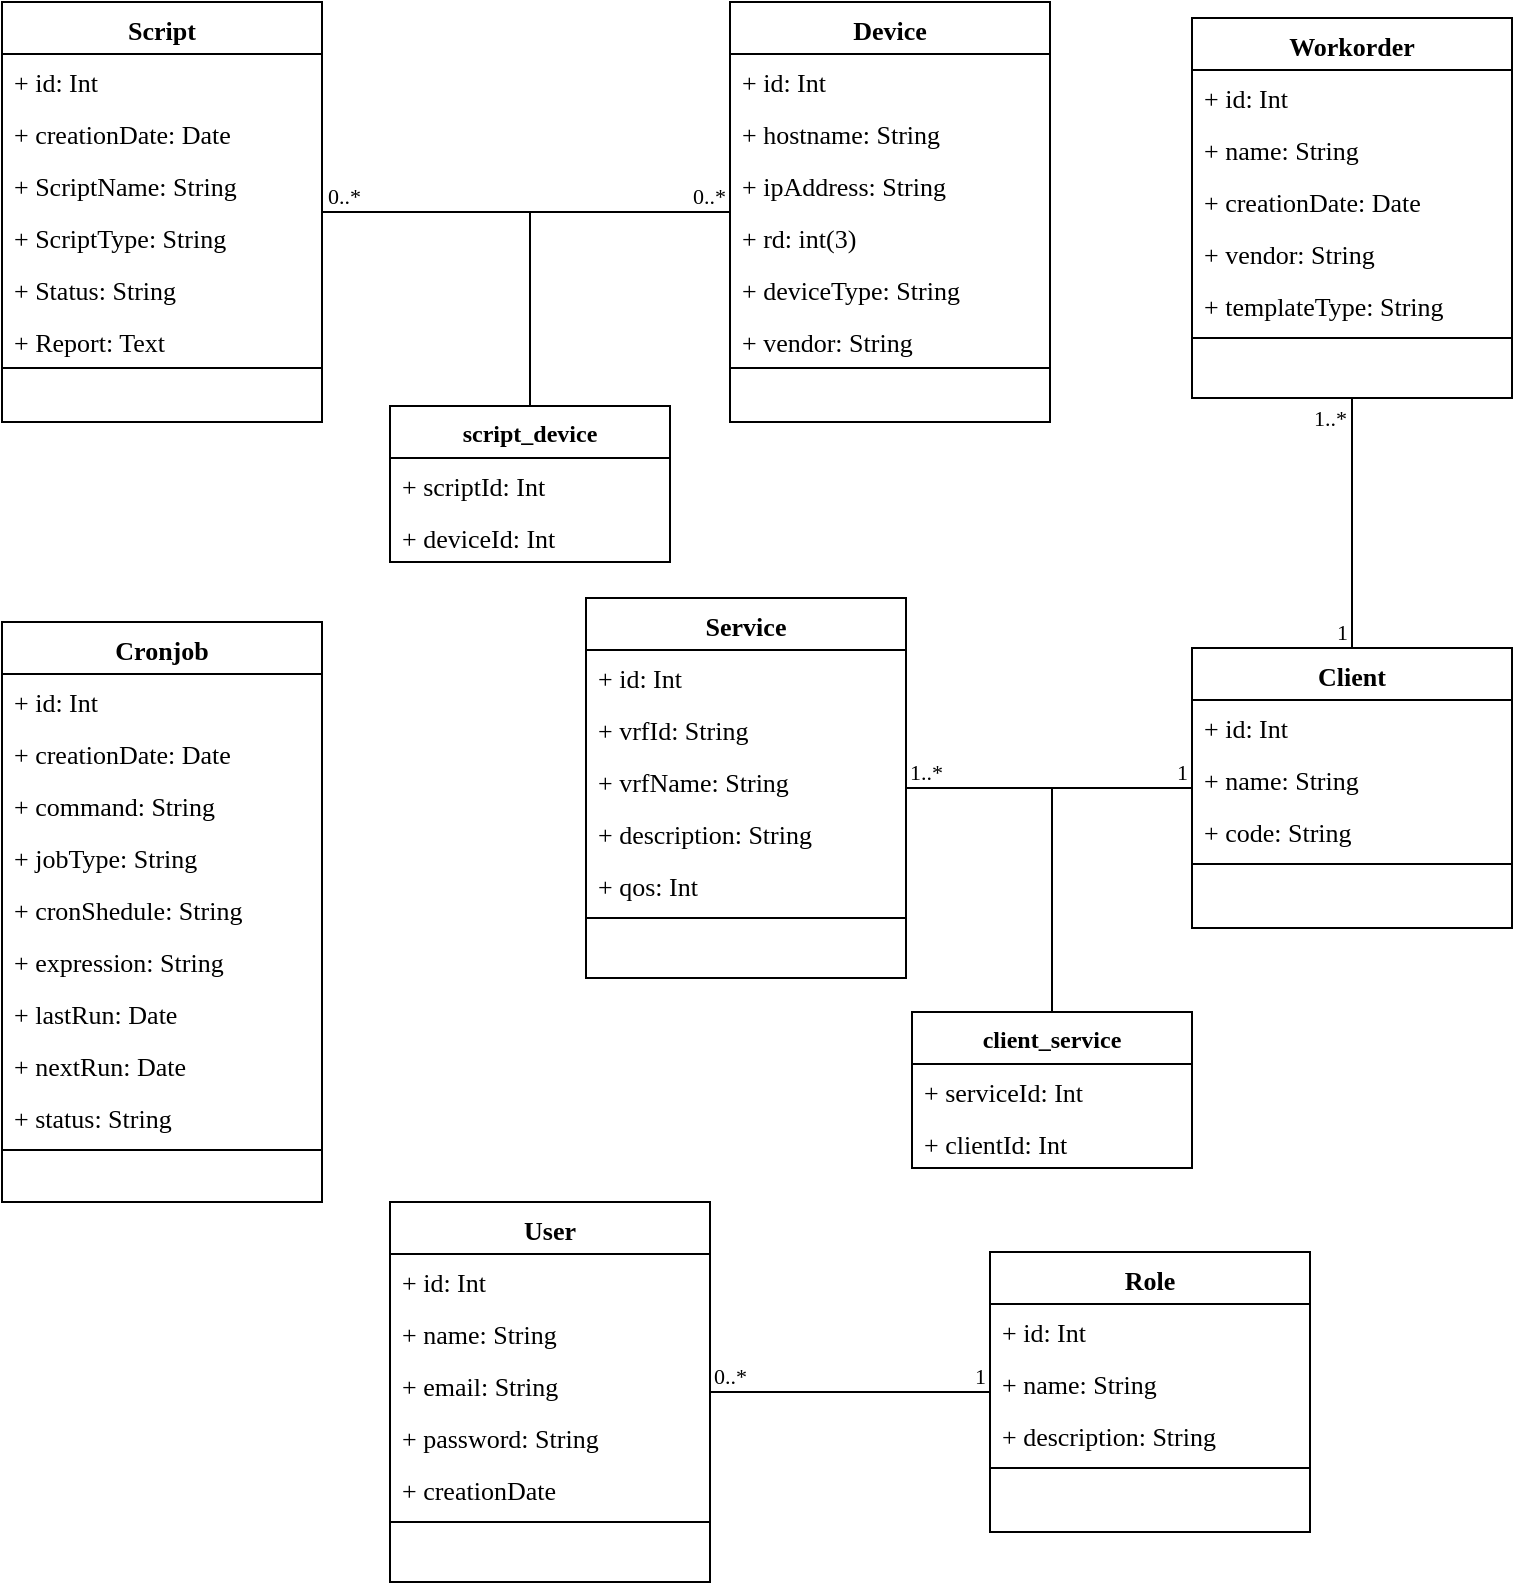 <mxfile version="13.6.5" type="github">
  <diagram id="C5RBs43oDa-KdzZeNtuy" name="Page-1">
    <mxGraphModel dx="1483" dy="783" grid="1" gridSize="10" guides="1" tooltips="1" connect="1" arrows="1" fold="1" page="1" pageScale="1" pageWidth="827" pageHeight="1169" math="0" shadow="0" extFonts="Old Standard TT^https://fonts.googleapis.com/css?family=Old+Standard+TT">
      <root>
        <mxCell id="WIyWlLk6GJQsqaUBKTNV-0" />
        <mxCell id="WIyWlLk6GJQsqaUBKTNV-1" parent="WIyWlLk6GJQsqaUBKTNV-0" />
        <mxCell id="9OyCvRePDQKFfZRagJJl-12" value="Script" style="swimlane;fontStyle=1;align=center;verticalAlign=top;childLayout=stackLayout;horizontal=1;startSize=26;horizontalStack=0;resizeParent=1;resizeLast=0;collapsible=1;marginBottom=0;rounded=0;shadow=0;strokeWidth=1;fontFamily=Old Standard TT;fontSize=13;" vertex="1" parent="WIyWlLk6GJQsqaUBKTNV-1">
          <mxGeometry x="56" y="230" width="160" height="210" as="geometry">
            <mxRectangle x="340" y="380" width="170" height="26" as="alternateBounds" />
          </mxGeometry>
        </mxCell>
        <mxCell id="9OyCvRePDQKFfZRagJJl-103" value="+ id: Int" style="text;align=left;verticalAlign=top;spacingLeft=4;spacingRight=4;overflow=hidden;rotatable=0;points=[[0,0.5],[1,0.5]];portConstraint=eastwest;fontFamily=Old Standard TT;fontStyle=0;fontSize=13;" vertex="1" parent="9OyCvRePDQKFfZRagJJl-12">
          <mxGeometry y="26" width="160" height="26" as="geometry" />
        </mxCell>
        <mxCell id="9OyCvRePDQKFfZRagJJl-13" value="+ creationDate: Date" style="text;align=left;verticalAlign=top;spacingLeft=4;spacingRight=4;overflow=hidden;rotatable=0;points=[[0,0.5],[1,0.5]];portConstraint=eastwest;fontFamily=Old Standard TT;fontStyle=0;fontSize=13;" vertex="1" parent="9OyCvRePDQKFfZRagJJl-12">
          <mxGeometry y="52" width="160" height="26" as="geometry" />
        </mxCell>
        <mxCell id="9OyCvRePDQKFfZRagJJl-21" value="+ ScriptName: String" style="text;align=left;verticalAlign=top;spacingLeft=4;spacingRight=4;overflow=hidden;rotatable=0;points=[[0,0.5],[1,0.5]];portConstraint=eastwest;fontSize=13;fontFamily=Old Standard TT;" vertex="1" parent="9OyCvRePDQKFfZRagJJl-12">
          <mxGeometry y="78" width="160" height="26" as="geometry" />
        </mxCell>
        <mxCell id="9OyCvRePDQKFfZRagJJl-23" value="+ ScriptType: String" style="text;align=left;verticalAlign=top;spacingLeft=4;spacingRight=4;overflow=hidden;rotatable=0;points=[[0,0.5],[1,0.5]];portConstraint=eastwest;fontFamily=Old Standard TT;fontSize=13;" vertex="1" parent="9OyCvRePDQKFfZRagJJl-12">
          <mxGeometry y="104" width="160" height="26" as="geometry" />
        </mxCell>
        <mxCell id="9OyCvRePDQKFfZRagJJl-25" value="+ Status: String" style="text;align=left;verticalAlign=top;spacingLeft=4;spacingRight=4;overflow=hidden;rotatable=0;points=[[0,0.5],[1,0.5]];portConstraint=eastwest;fontFamily=Old Standard TT;fontSize=13;" vertex="1" parent="9OyCvRePDQKFfZRagJJl-12">
          <mxGeometry y="130" width="160" height="26" as="geometry" />
        </mxCell>
        <mxCell id="9OyCvRePDQKFfZRagJJl-27" value="+ Report: Text" style="text;align=left;verticalAlign=top;spacingLeft=4;spacingRight=4;overflow=hidden;rotatable=0;points=[[0,0.5],[1,0.5]];portConstraint=eastwest;fontFamily=Old Standard TT;fontSize=13;" vertex="1" parent="9OyCvRePDQKFfZRagJJl-12">
          <mxGeometry y="156" width="160" height="23" as="geometry" />
        </mxCell>
        <mxCell id="9OyCvRePDQKFfZRagJJl-29" value="" style="line;html=1;strokeWidth=1;align=left;verticalAlign=middle;spacingTop=-1;spacingLeft=3;spacingRight=3;rotatable=0;labelPosition=right;points=[];portConstraint=eastwest;" vertex="1" parent="9OyCvRePDQKFfZRagJJl-12">
          <mxGeometry y="179" width="160" height="8" as="geometry" />
        </mxCell>
        <mxCell id="9OyCvRePDQKFfZRagJJl-39" value="Workorder" style="swimlane;fontStyle=1;align=center;verticalAlign=top;childLayout=stackLayout;horizontal=1;startSize=26;horizontalStack=0;resizeParent=1;resizeLast=0;collapsible=1;marginBottom=0;rounded=0;shadow=0;strokeWidth=1;fontSize=13;fontFamily=Old Standard TT;" vertex="1" parent="WIyWlLk6GJQsqaUBKTNV-1">
          <mxGeometry x="651" y="238" width="160" height="190" as="geometry">
            <mxRectangle x="340" y="380" width="170" height="26" as="alternateBounds" />
          </mxGeometry>
        </mxCell>
        <mxCell id="9OyCvRePDQKFfZRagJJl-105" value="+ id: Int" style="text;align=left;verticalAlign=top;spacingLeft=4;spacingRight=4;overflow=hidden;rotatable=0;points=[[0,0.5],[1,0.5]];portConstraint=eastwest;fontFamily=Old Standard TT;fontStyle=0;fontSize=13;" vertex="1" parent="9OyCvRePDQKFfZRagJJl-39">
          <mxGeometry y="26" width="160" height="26" as="geometry" />
        </mxCell>
        <mxCell id="9OyCvRePDQKFfZRagJJl-40" value="+ name: String" style="text;align=left;verticalAlign=top;spacingLeft=4;spacingRight=4;overflow=hidden;rotatable=0;points=[[0,0.5],[1,0.5]];portConstraint=eastwest;fontFamily=Old Standard TT;fontSize=13;" vertex="1" parent="9OyCvRePDQKFfZRagJJl-39">
          <mxGeometry y="52" width="160" height="26" as="geometry" />
        </mxCell>
        <mxCell id="9OyCvRePDQKFfZRagJJl-41" value="+ creationDate: Date" style="text;align=left;verticalAlign=top;spacingLeft=4;spacingRight=4;overflow=hidden;rotatable=0;points=[[0,0.5],[1,0.5]];portConstraint=eastwest;fontFamily=Old Standard TT;fontSize=13;" vertex="1" parent="9OyCvRePDQKFfZRagJJl-39">
          <mxGeometry y="78" width="160" height="26" as="geometry" />
        </mxCell>
        <mxCell id="9OyCvRePDQKFfZRagJJl-42" value="+ vendor: String" style="text;align=left;verticalAlign=top;spacingLeft=4;spacingRight=4;overflow=hidden;rotatable=0;points=[[0,0.5],[1,0.5]];portConstraint=eastwest;fontFamily=Old Standard TT;fontSize=13;" vertex="1" parent="9OyCvRePDQKFfZRagJJl-39">
          <mxGeometry y="104" width="160" height="26" as="geometry" />
        </mxCell>
        <mxCell id="9OyCvRePDQKFfZRagJJl-43" value="+ templateType: String" style="text;align=left;verticalAlign=top;spacingLeft=4;spacingRight=4;overflow=hidden;rotatable=0;points=[[0,0.5],[1,0.5]];portConstraint=eastwest;fontFamily=Old Standard TT;fontSize=13;" vertex="1" parent="9OyCvRePDQKFfZRagJJl-39">
          <mxGeometry y="130" width="160" height="26" as="geometry" />
        </mxCell>
        <mxCell id="9OyCvRePDQKFfZRagJJl-45" value="" style="line;html=1;strokeWidth=1;align=left;verticalAlign=middle;spacingTop=-1;spacingLeft=3;spacingRight=3;rotatable=0;labelPosition=right;points=[];portConstraint=eastwest;" vertex="1" parent="9OyCvRePDQKFfZRagJJl-39">
          <mxGeometry y="156" width="160" height="8" as="geometry" />
        </mxCell>
        <mxCell id="9OyCvRePDQKFfZRagJJl-53" value="Service" style="swimlane;fontStyle=1;align=center;verticalAlign=top;childLayout=stackLayout;horizontal=1;startSize=26;horizontalStack=0;resizeParent=1;resizeLast=0;collapsible=1;marginBottom=0;rounded=0;shadow=0;strokeWidth=1;fontFamily=Old Standard TT;fontSize=13;" vertex="1" parent="WIyWlLk6GJQsqaUBKTNV-1">
          <mxGeometry x="348" y="528" width="160" height="190" as="geometry">
            <mxRectangle x="340" y="380" width="170" height="26" as="alternateBounds" />
          </mxGeometry>
        </mxCell>
        <mxCell id="9OyCvRePDQKFfZRagJJl-107" value="+ id: Int" style="text;align=left;verticalAlign=top;spacingLeft=4;spacingRight=4;overflow=hidden;rotatable=0;points=[[0,0.5],[1,0.5]];portConstraint=eastwest;fontFamily=Old Standard TT;fontStyle=0;fontSize=13;" vertex="1" parent="9OyCvRePDQKFfZRagJJl-53">
          <mxGeometry y="26" width="160" height="26" as="geometry" />
        </mxCell>
        <mxCell id="9OyCvRePDQKFfZRagJJl-54" value="+ vrfId: String" style="text;align=left;verticalAlign=top;spacingLeft=4;spacingRight=4;overflow=hidden;rotatable=0;points=[[0,0.5],[1,0.5]];portConstraint=eastwest;fontFamily=Old Standard TT;fontStyle=0;fontSize=13;" vertex="1" parent="9OyCvRePDQKFfZRagJJl-53">
          <mxGeometry y="52" width="160" height="26" as="geometry" />
        </mxCell>
        <mxCell id="9OyCvRePDQKFfZRagJJl-55" value="+ vrfName: String" style="text;align=left;verticalAlign=top;spacingLeft=4;spacingRight=4;overflow=hidden;rotatable=0;points=[[0,0.5],[1,0.5]];portConstraint=eastwest;fontSize=13;fontFamily=Old Standard TT;" vertex="1" parent="9OyCvRePDQKFfZRagJJl-53">
          <mxGeometry y="78" width="160" height="26" as="geometry" />
        </mxCell>
        <mxCell id="9OyCvRePDQKFfZRagJJl-56" value="+ description: String" style="text;align=left;verticalAlign=top;spacingLeft=4;spacingRight=4;overflow=hidden;rotatable=0;points=[[0,0.5],[1,0.5]];portConstraint=eastwest;fontFamily=Old Standard TT;fontSize=13;" vertex="1" parent="9OyCvRePDQKFfZRagJJl-53">
          <mxGeometry y="104" width="160" height="26" as="geometry" />
        </mxCell>
        <mxCell id="9OyCvRePDQKFfZRagJJl-57" value="+ qos: Int" style="text;align=left;verticalAlign=top;spacingLeft=4;spacingRight=4;overflow=hidden;rotatable=0;points=[[0,0.5],[1,0.5]];portConstraint=eastwest;fontFamily=Old Standard TT;fontSize=13;" vertex="1" parent="9OyCvRePDQKFfZRagJJl-53">
          <mxGeometry y="130" width="160" height="26" as="geometry" />
        </mxCell>
        <mxCell id="9OyCvRePDQKFfZRagJJl-59" value="" style="line;html=1;strokeWidth=1;align=left;verticalAlign=middle;spacingTop=-1;spacingLeft=3;spacingRight=3;rotatable=0;labelPosition=right;points=[];portConstraint=eastwest;" vertex="1" parent="9OyCvRePDQKFfZRagJJl-53">
          <mxGeometry y="156" width="160" height="8" as="geometry" />
        </mxCell>
        <mxCell id="9OyCvRePDQKFfZRagJJl-120" value="" style="endArrow=none;html=1;edgeStyle=orthogonalEdgeStyle;fontFamily=Old Standard TT;fontSize=11;" edge="1" parent="WIyWlLk6GJQsqaUBKTNV-1" source="9OyCvRePDQKFfZRagJJl-12" target="9OyCvRePDQKFfZRagJJl-32">
          <mxGeometry relative="1" as="geometry">
            <mxPoint x="221" y="334.76" as="sourcePoint" />
            <mxPoint x="381" y="334.76" as="targetPoint" />
          </mxGeometry>
        </mxCell>
        <mxCell id="9OyCvRePDQKFfZRagJJl-121" value="&lt;font face=&quot;Old Standard TT&quot;&gt;0..*&lt;/font&gt;" style="edgeLabel;resizable=0;html=1;align=left;verticalAlign=bottom;labelBackgroundColor=none;" connectable="0" vertex="1" parent="9OyCvRePDQKFfZRagJJl-120">
          <mxGeometry x="-1" relative="1" as="geometry">
            <mxPoint x="1" as="offset" />
          </mxGeometry>
        </mxCell>
        <mxCell id="9OyCvRePDQKFfZRagJJl-122" value="&lt;font face=&quot;Old Standard TT&quot;&gt;0..*&lt;/font&gt;" style="edgeLabel;resizable=0;html=1;align=right;verticalAlign=bottom;labelBackgroundColor=none;" connectable="0" vertex="1" parent="9OyCvRePDQKFfZRagJJl-120">
          <mxGeometry x="1" relative="1" as="geometry">
            <mxPoint x="-2" as="offset" />
          </mxGeometry>
        </mxCell>
        <mxCell id="9OyCvRePDQKFfZRagJJl-90" value="Client" style="swimlane;fontStyle=1;align=center;verticalAlign=top;childLayout=stackLayout;horizontal=1;startSize=26;horizontalStack=0;resizeParent=1;resizeLast=0;collapsible=1;marginBottom=0;rounded=0;shadow=0;strokeWidth=1;fontFamily=Old Standard TT;fontSize=13;" vertex="1" parent="WIyWlLk6GJQsqaUBKTNV-1">
          <mxGeometry x="651" y="553" width="160" height="140" as="geometry">
            <mxRectangle x="340" y="380" width="170" height="26" as="alternateBounds" />
          </mxGeometry>
        </mxCell>
        <mxCell id="9OyCvRePDQKFfZRagJJl-108" value="+ id: Int" style="text;align=left;verticalAlign=top;spacingLeft=4;spacingRight=4;overflow=hidden;rotatable=0;points=[[0,0.5],[1,0.5]];portConstraint=eastwest;fontFamily=Old Standard TT;fontStyle=0;fontSize=13;" vertex="1" parent="9OyCvRePDQKFfZRagJJl-90">
          <mxGeometry y="26" width="160" height="26" as="geometry" />
        </mxCell>
        <mxCell id="9OyCvRePDQKFfZRagJJl-91" value="+ name: String" style="text;align=left;verticalAlign=top;spacingLeft=4;spacingRight=4;overflow=hidden;rotatable=0;points=[[0,0.5],[1,0.5]];portConstraint=eastwest;fontFamily=Old Standard TT;fontStyle=0;fontSize=13;" vertex="1" parent="9OyCvRePDQKFfZRagJJl-90">
          <mxGeometry y="52" width="160" height="26" as="geometry" />
        </mxCell>
        <mxCell id="9OyCvRePDQKFfZRagJJl-92" value="+ code: String" style="text;align=left;verticalAlign=top;spacingLeft=4;spacingRight=4;overflow=hidden;rotatable=0;points=[[0,0.5],[1,0.5]];portConstraint=eastwest;fontSize=13;fontFamily=Old Standard TT;" vertex="1" parent="9OyCvRePDQKFfZRagJJl-90">
          <mxGeometry y="78" width="160" height="26" as="geometry" />
        </mxCell>
        <mxCell id="9OyCvRePDQKFfZRagJJl-95" value="" style="line;html=1;strokeWidth=1;align=left;verticalAlign=middle;spacingTop=-1;spacingLeft=3;spacingRight=3;rotatable=0;labelPosition=right;points=[];portConstraint=eastwest;" vertex="1" parent="9OyCvRePDQKFfZRagJJl-90">
          <mxGeometry y="104" width="160" height="8" as="geometry" />
        </mxCell>
        <mxCell id="9OyCvRePDQKFfZRagJJl-138" value="" style="endArrow=none;html=1;edgeStyle=orthogonalEdgeStyle;fontFamily=Old Standard TT;fontSize=11;" edge="1" parent="WIyWlLk6GJQsqaUBKTNV-1" source="9OyCvRePDQKFfZRagJJl-39" target="9OyCvRePDQKFfZRagJJl-90">
          <mxGeometry relative="1" as="geometry">
            <mxPoint x="710" y="470" as="sourcePoint" />
            <mxPoint x="870" y="470" as="targetPoint" />
          </mxGeometry>
        </mxCell>
        <mxCell id="9OyCvRePDQKFfZRagJJl-139" value="&lt;font face=&quot;Old Standard TT&quot;&gt;1..*&lt;/font&gt;" style="edgeLabel;resizable=0;html=1;align=left;verticalAlign=bottom;labelBackgroundColor=none;" connectable="0" vertex="1" parent="9OyCvRePDQKFfZRagJJl-138">
          <mxGeometry x="-1" relative="1" as="geometry">
            <mxPoint x="-21" y="18" as="offset" />
          </mxGeometry>
        </mxCell>
        <mxCell id="9OyCvRePDQKFfZRagJJl-140" value="&lt;font face=&quot;Old Standard TT&quot;&gt;1&lt;/font&gt;" style="edgeLabel;resizable=0;html=1;align=right;verticalAlign=bottom;labelBackgroundColor=none;" connectable="0" vertex="1" parent="9OyCvRePDQKFfZRagJJl-138">
          <mxGeometry x="1" relative="1" as="geometry">
            <mxPoint x="-2" as="offset" />
          </mxGeometry>
        </mxCell>
        <mxCell id="9OyCvRePDQKFfZRagJJl-141" value="" style="endArrow=none;html=1;edgeStyle=orthogonalEdgeStyle;fontFamily=Old Standard TT;fontSize=11;" edge="1" parent="WIyWlLk6GJQsqaUBKTNV-1" source="9OyCvRePDQKFfZRagJJl-53" target="9OyCvRePDQKFfZRagJJl-90">
          <mxGeometry relative="1" as="geometry">
            <mxPoint x="490" y="603" as="sourcePoint" />
            <mxPoint x="650" y="603" as="targetPoint" />
          </mxGeometry>
        </mxCell>
        <mxCell id="9OyCvRePDQKFfZRagJJl-142" value="&lt;font face=&quot;Old Standard TT&quot;&gt;1..*&lt;/font&gt;" style="edgeLabel;resizable=0;html=1;align=left;verticalAlign=bottom;labelBackgroundColor=none;" connectable="0" vertex="1" parent="9OyCvRePDQKFfZRagJJl-141">
          <mxGeometry x="-1" relative="1" as="geometry" />
        </mxCell>
        <mxCell id="9OyCvRePDQKFfZRagJJl-143" value="&lt;font face=&quot;Old Standard TT&quot;&gt;1&lt;/font&gt;" style="edgeLabel;resizable=0;html=1;align=right;verticalAlign=bottom;labelBackgroundColor=none;" connectable="0" vertex="1" parent="9OyCvRePDQKFfZRagJJl-141">
          <mxGeometry x="1" relative="1" as="geometry">
            <mxPoint x="-2" as="offset" />
          </mxGeometry>
        </mxCell>
        <mxCell id="9OyCvRePDQKFfZRagJJl-148" value="" style="endArrow=none;html=1;fontFamily=Old Standard TT;fontSize=11;exitX=0.5;exitY=0;exitDx=0;exitDy=0;" edge="1" parent="WIyWlLk6GJQsqaUBKTNV-1" source="9OyCvRePDQKFfZRagJJl-144">
          <mxGeometry width="50" height="50" relative="1" as="geometry">
            <mxPoint x="551" y="573" as="sourcePoint" />
            <mxPoint x="581" y="623" as="targetPoint" />
          </mxGeometry>
        </mxCell>
        <mxCell id="9OyCvRePDQKFfZRagJJl-149" value="" style="endArrow=none;html=1;edgeStyle=orthogonalEdgeStyle;fontFamily=Old Standard TT;fontSize=13;" edge="1" parent="WIyWlLk6GJQsqaUBKTNV-1" source="9OyCvRePDQKFfZRagJJl-72" target="9OyCvRePDQKFfZRagJJl-79">
          <mxGeometry relative="1" as="geometry">
            <mxPoint x="440" y="899.76" as="sourcePoint" />
            <mxPoint x="600" y="899.76" as="targetPoint" />
          </mxGeometry>
        </mxCell>
        <mxCell id="9OyCvRePDQKFfZRagJJl-150" value="&lt;font face=&quot;Old Standard TT&quot;&gt;0..*&lt;/font&gt;" style="edgeLabel;resizable=0;html=1;align=left;verticalAlign=bottom;labelBackgroundColor=none;" connectable="0" vertex="1" parent="9OyCvRePDQKFfZRagJJl-149">
          <mxGeometry x="-1" relative="1" as="geometry" />
        </mxCell>
        <mxCell id="9OyCvRePDQKFfZRagJJl-151" value="&lt;font face=&quot;Old Standard TT&quot;&gt;1&lt;/font&gt;" style="edgeLabel;resizable=0;html=1;align=right;verticalAlign=bottom;" connectable="0" vertex="1" parent="9OyCvRePDQKFfZRagJJl-149">
          <mxGeometry x="1" relative="1" as="geometry">
            <mxPoint x="-2" as="offset" />
          </mxGeometry>
        </mxCell>
        <mxCell id="9OyCvRePDQKFfZRagJJl-32" value="Device" style="swimlane;fontStyle=1;align=center;verticalAlign=top;childLayout=stackLayout;horizontal=1;startSize=26;horizontalStack=0;resizeParent=1;resizeLast=0;collapsible=1;marginBottom=0;rounded=0;shadow=0;strokeWidth=1;fontFamily=Old Standard TT;fontSize=13;" vertex="1" parent="WIyWlLk6GJQsqaUBKTNV-1">
          <mxGeometry x="420" y="230" width="160" height="210" as="geometry">
            <mxRectangle x="340" y="380" width="170" height="26" as="alternateBounds" />
          </mxGeometry>
        </mxCell>
        <mxCell id="9OyCvRePDQKFfZRagJJl-104" value="+ id: Int" style="text;align=left;verticalAlign=top;spacingLeft=4;spacingRight=4;overflow=hidden;rotatable=0;points=[[0,0.5],[1,0.5]];portConstraint=eastwest;fontFamily=Old Standard TT;fontStyle=0;fontSize=13;" vertex="1" parent="9OyCvRePDQKFfZRagJJl-32">
          <mxGeometry y="26" width="160" height="26" as="geometry" />
        </mxCell>
        <mxCell id="9OyCvRePDQKFfZRagJJl-33" value="+ hostname: String" style="text;align=left;verticalAlign=top;spacingLeft=4;spacingRight=4;overflow=hidden;rotatable=0;points=[[0,0.5],[1,0.5]];portConstraint=eastwest;fontFamily=Old Standard TT;fontSize=13;" vertex="1" parent="9OyCvRePDQKFfZRagJJl-32">
          <mxGeometry y="52" width="160" height="26" as="geometry" />
        </mxCell>
        <mxCell id="9OyCvRePDQKFfZRagJJl-34" value="+ ipAddress: String" style="text;align=left;verticalAlign=top;spacingLeft=4;spacingRight=4;overflow=hidden;rotatable=0;points=[[0,0.5],[1,0.5]];portConstraint=eastwest;fontFamily=Old Standard TT;fontSize=13;" vertex="1" parent="9OyCvRePDQKFfZRagJJl-32">
          <mxGeometry y="78" width="160" height="26" as="geometry" />
        </mxCell>
        <mxCell id="9OyCvRePDQKFfZRagJJl-35" value="+ rd: int(3)" style="text;align=left;verticalAlign=top;spacingLeft=4;spacingRight=4;overflow=hidden;rotatable=0;points=[[0,0.5],[1,0.5]];portConstraint=eastwest;fontFamily=Old Standard TT;fontSize=13;" vertex="1" parent="9OyCvRePDQKFfZRagJJl-32">
          <mxGeometry y="104" width="160" height="26" as="geometry" />
        </mxCell>
        <mxCell id="9OyCvRePDQKFfZRagJJl-36" value="+ deviceType: String" style="text;align=left;verticalAlign=top;spacingLeft=4;spacingRight=4;overflow=hidden;rotatable=0;points=[[0,0.5],[1,0.5]];portConstraint=eastwest;fontFamily=Old Standard TT;fontSize=13;" vertex="1" parent="9OyCvRePDQKFfZRagJJl-32">
          <mxGeometry y="130" width="160" height="26" as="geometry" />
        </mxCell>
        <mxCell id="9OyCvRePDQKFfZRagJJl-37" value="+ vendor: String" style="text;align=left;verticalAlign=top;spacingLeft=4;spacingRight=4;overflow=hidden;rotatable=0;points=[[0,0.5],[1,0.5]];portConstraint=eastwest;fontFamily=Old Standard TT;fontSize=13;" vertex="1" parent="9OyCvRePDQKFfZRagJJl-32">
          <mxGeometry y="156" width="160" height="23" as="geometry" />
        </mxCell>
        <mxCell id="9OyCvRePDQKFfZRagJJl-38" value="" style="line;html=1;strokeWidth=1;align=left;verticalAlign=middle;spacingTop=-1;spacingLeft=3;spacingRight=3;rotatable=0;labelPosition=right;points=[];portConstraint=eastwest;" vertex="1" parent="9OyCvRePDQKFfZRagJJl-32">
          <mxGeometry y="179" width="160" height="8" as="geometry" />
        </mxCell>
        <mxCell id="9OyCvRePDQKFfZRagJJl-144" value="client_service" style="swimlane;fontStyle=1;childLayout=stackLayout;horizontal=1;startSize=26;fillColor=none;horizontalStack=0;resizeParent=1;resizeParentMax=0;resizeLast=0;collapsible=1;marginBottom=0;labelBackgroundColor=none;fontFamily=Old Standard TT;fontSize=12;" vertex="1" parent="WIyWlLk6GJQsqaUBKTNV-1">
          <mxGeometry x="511" y="735" width="140" height="78" as="geometry" />
        </mxCell>
        <mxCell id="9OyCvRePDQKFfZRagJJl-145" value="+ serviceId: Int" style="text;strokeColor=none;fillColor=none;align=left;verticalAlign=top;spacingLeft=4;spacingRight=4;overflow=hidden;rotatable=0;points=[[0,0.5],[1,0.5]];portConstraint=eastwest;fontFamily=Old Standard TT;fontSize=13;" vertex="1" parent="9OyCvRePDQKFfZRagJJl-144">
          <mxGeometry y="26" width="140" height="26" as="geometry" />
        </mxCell>
        <mxCell id="9OyCvRePDQKFfZRagJJl-146" value="+ clientId: Int" style="text;strokeColor=none;fillColor=none;align=left;verticalAlign=top;spacingLeft=4;spacingRight=4;overflow=hidden;rotatable=0;points=[[0,0.5],[1,0.5]];portConstraint=eastwest;fontFamily=Old Standard TT;fontSize=13;" vertex="1" parent="9OyCvRePDQKFfZRagJJl-144">
          <mxGeometry y="52" width="140" height="26" as="geometry" />
        </mxCell>
        <mxCell id="9OyCvRePDQKFfZRagJJl-152" value="" style="endArrow=none;html=1;fontFamily=Old Standard TT;fontSize=11;" edge="1" parent="WIyWlLk6GJQsqaUBKTNV-1" source="9OyCvRePDQKFfZRagJJl-153">
          <mxGeometry width="50" height="50" relative="1" as="geometry">
            <mxPoint x="320" y="427" as="sourcePoint" />
            <mxPoint x="320" y="335" as="targetPoint" />
          </mxGeometry>
        </mxCell>
        <mxCell id="9OyCvRePDQKFfZRagJJl-153" value="script_device" style="swimlane;fontStyle=1;childLayout=stackLayout;horizontal=1;startSize=26;fillColor=none;horizontalStack=0;resizeParent=1;resizeParentMax=0;resizeLast=0;collapsible=1;marginBottom=0;labelBackgroundColor=none;fontFamily=Old Standard TT;fontSize=12;" vertex="1" parent="WIyWlLk6GJQsqaUBKTNV-1">
          <mxGeometry x="250" y="432" width="140" height="78" as="geometry" />
        </mxCell>
        <mxCell id="9OyCvRePDQKFfZRagJJl-154" value="+ scriptId: Int" style="text;strokeColor=none;fillColor=none;align=left;verticalAlign=top;spacingLeft=4;spacingRight=4;overflow=hidden;rotatable=0;points=[[0,0.5],[1,0.5]];portConstraint=eastwest;fontFamily=Old Standard TT;fontSize=13;" vertex="1" parent="9OyCvRePDQKFfZRagJJl-153">
          <mxGeometry y="26" width="140" height="26" as="geometry" />
        </mxCell>
        <mxCell id="9OyCvRePDQKFfZRagJJl-155" value="+ deviceId: Int" style="text;strokeColor=none;fillColor=none;align=left;verticalAlign=top;spacingLeft=4;spacingRight=4;overflow=hidden;rotatable=0;points=[[0,0.5],[1,0.5]];portConstraint=eastwest;fontFamily=Old Standard TT;fontSize=13;" vertex="1" parent="9OyCvRePDQKFfZRagJJl-153">
          <mxGeometry y="52" width="140" height="26" as="geometry" />
        </mxCell>
        <mxCell id="9OyCvRePDQKFfZRagJJl-72" value="User" style="swimlane;fontStyle=1;align=center;verticalAlign=top;childLayout=stackLayout;horizontal=1;startSize=26;horizontalStack=0;resizeParent=1;resizeLast=0;collapsible=1;marginBottom=0;rounded=0;shadow=0;strokeWidth=1;fontFamily=Old Standard TT;fontSize=13;" vertex="1" parent="WIyWlLk6GJQsqaUBKTNV-1">
          <mxGeometry x="250" y="830" width="160" height="190" as="geometry">
            <mxRectangle x="340" y="380" width="170" height="26" as="alternateBounds" />
          </mxGeometry>
        </mxCell>
        <mxCell id="9OyCvRePDQKFfZRagJJl-109" value="+ id: Int" style="text;align=left;verticalAlign=top;spacingLeft=4;spacingRight=4;overflow=hidden;rotatable=0;points=[[0,0.5],[1,0.5]];portConstraint=eastwest;fontFamily=Old Standard TT;fontStyle=0;fontSize=13;" vertex="1" parent="9OyCvRePDQKFfZRagJJl-72">
          <mxGeometry y="26" width="160" height="26" as="geometry" />
        </mxCell>
        <mxCell id="9OyCvRePDQKFfZRagJJl-73" value="+ name: String" style="text;align=left;verticalAlign=top;spacingLeft=4;spacingRight=4;overflow=hidden;rotatable=0;points=[[0,0.5],[1,0.5]];portConstraint=eastwest;fontFamily=Old Standard TT;fontStyle=0;fontSize=13;" vertex="1" parent="9OyCvRePDQKFfZRagJJl-72">
          <mxGeometry y="52" width="160" height="26" as="geometry" />
        </mxCell>
        <mxCell id="9OyCvRePDQKFfZRagJJl-67" value="+ email: String" style="text;align=left;verticalAlign=top;spacingLeft=4;spacingRight=4;overflow=hidden;rotatable=0;points=[[0,0.5],[1,0.5]];portConstraint=eastwest;fontSize=13;fontFamily=Old Standard TT;" vertex="1" parent="9OyCvRePDQKFfZRagJJl-72">
          <mxGeometry y="78" width="160" height="26" as="geometry" />
        </mxCell>
        <mxCell id="9OyCvRePDQKFfZRagJJl-68" value="+ password: String" style="text;align=left;verticalAlign=top;spacingLeft=4;spacingRight=4;overflow=hidden;rotatable=0;points=[[0,0.5],[1,0.5]];portConstraint=eastwest;fontFamily=Old Standard TT;fontSize=13;" vertex="1" parent="9OyCvRePDQKFfZRagJJl-72">
          <mxGeometry y="104" width="160" height="26" as="geometry" />
        </mxCell>
        <mxCell id="9OyCvRePDQKFfZRagJJl-69" value="+ creationDate" style="text;align=left;verticalAlign=top;spacingLeft=4;spacingRight=4;overflow=hidden;rotatable=0;points=[[0,0.5],[1,0.5]];portConstraint=eastwest;fontFamily=Old Standard TT;fontSize=13;" vertex="1" parent="9OyCvRePDQKFfZRagJJl-72">
          <mxGeometry y="130" width="160" height="26" as="geometry" />
        </mxCell>
        <mxCell id="9OyCvRePDQKFfZRagJJl-71" value="" style="line;html=1;strokeWidth=1;align=left;verticalAlign=middle;spacingTop=-1;spacingLeft=3;spacingRight=3;rotatable=0;labelPosition=right;points=[];portConstraint=eastwest;" vertex="1" parent="9OyCvRePDQKFfZRagJJl-72">
          <mxGeometry y="156" width="160" height="8" as="geometry" />
        </mxCell>
        <mxCell id="9OyCvRePDQKFfZRagJJl-79" value="Role" style="swimlane;fontStyle=1;align=center;verticalAlign=top;childLayout=stackLayout;horizontal=1;startSize=26;horizontalStack=0;resizeParent=1;resizeLast=0;collapsible=1;marginBottom=0;rounded=0;shadow=0;strokeWidth=1;fontFamily=Old Standard TT;fontSize=13;" vertex="1" parent="WIyWlLk6GJQsqaUBKTNV-1">
          <mxGeometry x="550" y="855" width="160" height="140" as="geometry">
            <mxRectangle x="340" y="380" width="170" height="26" as="alternateBounds" />
          </mxGeometry>
        </mxCell>
        <mxCell id="9OyCvRePDQKFfZRagJJl-110" value="+ id: Int" style="text;align=left;verticalAlign=top;spacingLeft=4;spacingRight=4;overflow=hidden;rotatable=0;points=[[0,0.5],[1,0.5]];portConstraint=eastwest;fontFamily=Old Standard TT;fontStyle=0;fontSize=13;" vertex="1" parent="9OyCvRePDQKFfZRagJJl-79">
          <mxGeometry y="26" width="160" height="26" as="geometry" />
        </mxCell>
        <mxCell id="9OyCvRePDQKFfZRagJJl-80" value="+ name: String" style="text;align=left;verticalAlign=top;spacingLeft=4;spacingRight=4;overflow=hidden;rotatable=0;points=[[0,0.5],[1,0.5]];portConstraint=eastwest;fontFamily=Old Standard TT;fontStyle=0;fontSize=13;" vertex="1" parent="9OyCvRePDQKFfZRagJJl-79">
          <mxGeometry y="52" width="160" height="26" as="geometry" />
        </mxCell>
        <mxCell id="9OyCvRePDQKFfZRagJJl-74" value="+ description: String" style="text;align=left;verticalAlign=top;spacingLeft=4;spacingRight=4;overflow=hidden;rotatable=0;points=[[0,0.5],[1,0.5]];portConstraint=eastwest;fontSize=13;fontFamily=Old Standard TT;" vertex="1" parent="9OyCvRePDQKFfZRagJJl-79">
          <mxGeometry y="78" width="160" height="26" as="geometry" />
        </mxCell>
        <mxCell id="9OyCvRePDQKFfZRagJJl-78" value="" style="line;html=1;strokeWidth=1;align=left;verticalAlign=middle;spacingTop=-1;spacingLeft=3;spacingRight=3;rotatable=0;labelPosition=right;points=[];portConstraint=eastwest;" vertex="1" parent="9OyCvRePDQKFfZRagJJl-79">
          <mxGeometry y="104" width="160" height="8" as="geometry" />
        </mxCell>
        <mxCell id="9OyCvRePDQKFfZRagJJl-46" value="Cronjob" style="swimlane;fontStyle=1;align=center;verticalAlign=top;childLayout=stackLayout;horizontal=1;startSize=26;horizontalStack=0;resizeParent=1;resizeLast=0;collapsible=1;marginBottom=0;rounded=0;shadow=0;strokeWidth=1;fontFamily=Old Standard TT;fontSize=13;" vertex="1" parent="WIyWlLk6GJQsqaUBKTNV-1">
          <mxGeometry x="56" y="540" width="160" height="290" as="geometry">
            <mxRectangle x="340" y="380" width="170" height="26" as="alternateBounds" />
          </mxGeometry>
        </mxCell>
        <mxCell id="9OyCvRePDQKFfZRagJJl-106" value="+ id: Int" style="text;align=left;verticalAlign=top;spacingLeft=4;spacingRight=4;overflow=hidden;rotatable=0;points=[[0,0.5],[1,0.5]];portConstraint=eastwest;fontFamily=Old Standard TT;fontStyle=0;fontSize=13;" vertex="1" parent="9OyCvRePDQKFfZRagJJl-46">
          <mxGeometry y="26" width="160" height="26" as="geometry" />
        </mxCell>
        <mxCell id="9OyCvRePDQKFfZRagJJl-47" value="+ creationDate: Date" style="text;align=left;verticalAlign=top;spacingLeft=4;spacingRight=4;overflow=hidden;rotatable=0;points=[[0,0.5],[1,0.5]];portConstraint=eastwest;fontFamily=Old Standard TT;fontStyle=0;fontSize=13;" vertex="1" parent="9OyCvRePDQKFfZRagJJl-46">
          <mxGeometry y="52" width="160" height="26" as="geometry" />
        </mxCell>
        <mxCell id="9OyCvRePDQKFfZRagJJl-82" value="+ command: String" style="text;align=left;verticalAlign=top;spacingLeft=4;spacingRight=4;overflow=hidden;rotatable=0;points=[[0,0.5],[1,0.5]];portConstraint=eastwest;fontFamily=Old Standard TT;fontStyle=0;fontSize=13;" vertex="1" parent="9OyCvRePDQKFfZRagJJl-46">
          <mxGeometry y="78" width="160" height="26" as="geometry" />
        </mxCell>
        <mxCell id="9OyCvRePDQKFfZRagJJl-83" value="+ jobType: String" style="text;align=left;verticalAlign=top;spacingLeft=4;spacingRight=4;overflow=hidden;rotatable=0;points=[[0,0.5],[1,0.5]];portConstraint=eastwest;fontFamily=Old Standard TT;fontStyle=0;fontSize=13;" vertex="1" parent="9OyCvRePDQKFfZRagJJl-46">
          <mxGeometry y="104" width="160" height="26" as="geometry" />
        </mxCell>
        <mxCell id="9OyCvRePDQKFfZRagJJl-84" value="+ cronShedule: String" style="text;align=left;verticalAlign=top;spacingLeft=4;spacingRight=4;overflow=hidden;rotatable=0;points=[[0,0.5],[1,0.5]];portConstraint=eastwest;fontFamily=Old Standard TT;fontStyle=0;fontSize=13;" vertex="1" parent="9OyCvRePDQKFfZRagJJl-46">
          <mxGeometry y="130" width="160" height="26" as="geometry" />
        </mxCell>
        <mxCell id="9OyCvRePDQKFfZRagJJl-85" value="+ expression: String" style="text;align=left;verticalAlign=top;spacingLeft=4;spacingRight=4;overflow=hidden;rotatable=0;points=[[0,0.5],[1,0.5]];portConstraint=eastwest;fontFamily=Old Standard TT;fontStyle=0;fontSize=13;" vertex="1" parent="9OyCvRePDQKFfZRagJJl-46">
          <mxGeometry y="156" width="160" height="26" as="geometry" />
        </mxCell>
        <mxCell id="9OyCvRePDQKFfZRagJJl-86" value="+ lastRun: Date" style="text;align=left;verticalAlign=top;spacingLeft=4;spacingRight=4;overflow=hidden;rotatable=0;points=[[0,0.5],[1,0.5]];portConstraint=eastwest;fontFamily=Old Standard TT;fontStyle=0;fontSize=13;" vertex="1" parent="9OyCvRePDQKFfZRagJJl-46">
          <mxGeometry y="182" width="160" height="26" as="geometry" />
        </mxCell>
        <mxCell id="9OyCvRePDQKFfZRagJJl-87" value="+ nextRun: Date" style="text;align=left;verticalAlign=top;spacingLeft=4;spacingRight=4;overflow=hidden;rotatable=0;points=[[0,0.5],[1,0.5]];portConstraint=eastwest;fontFamily=Old Standard TT;fontStyle=0;fontSize=13;" vertex="1" parent="9OyCvRePDQKFfZRagJJl-46">
          <mxGeometry y="208" width="160" height="26" as="geometry" />
        </mxCell>
        <mxCell id="9OyCvRePDQKFfZRagJJl-88" value="+ status: String" style="text;align=left;verticalAlign=top;spacingLeft=4;spacingRight=4;overflow=hidden;rotatable=0;points=[[0,0.5],[1,0.5]];portConstraint=eastwest;fontFamily=Old Standard TT;fontStyle=0;fontSize=13;" vertex="1" parent="9OyCvRePDQKFfZRagJJl-46">
          <mxGeometry y="234" width="160" height="26" as="geometry" />
        </mxCell>
        <mxCell id="9OyCvRePDQKFfZRagJJl-89" value="" style="line;html=1;strokeWidth=1;align=left;verticalAlign=middle;spacingTop=-1;spacingLeft=3;spacingRight=3;rotatable=0;labelPosition=right;points=[];portConstraint=eastwest;" vertex="1" parent="9OyCvRePDQKFfZRagJJl-46">
          <mxGeometry y="260" width="160" height="8" as="geometry" />
        </mxCell>
      </root>
    </mxGraphModel>
  </diagram>
</mxfile>
